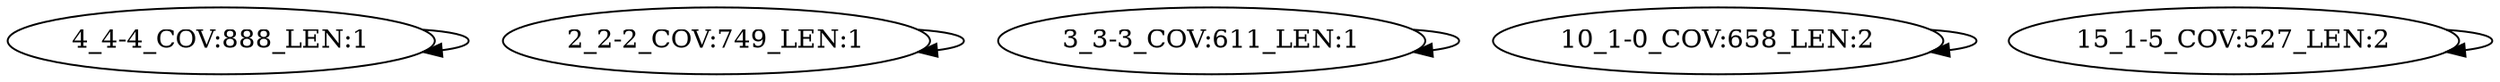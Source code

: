 digraph G {
    "4_4-4_COV:888_LEN:1" -> "4_4-4_COV:888_LEN:1";
    "2_2-2_COV:749_LEN:1" -> "2_2-2_COV:749_LEN:1";
    "3_3-3_COV:611_LEN:1" -> "3_3-3_COV:611_LEN:1";
    "10_1-0_COV:658_LEN:2" -> "10_1-0_COV:658_LEN:2";
    "15_1-5_COV:527_LEN:2" -> "15_1-5_COV:527_LEN:2";
}
